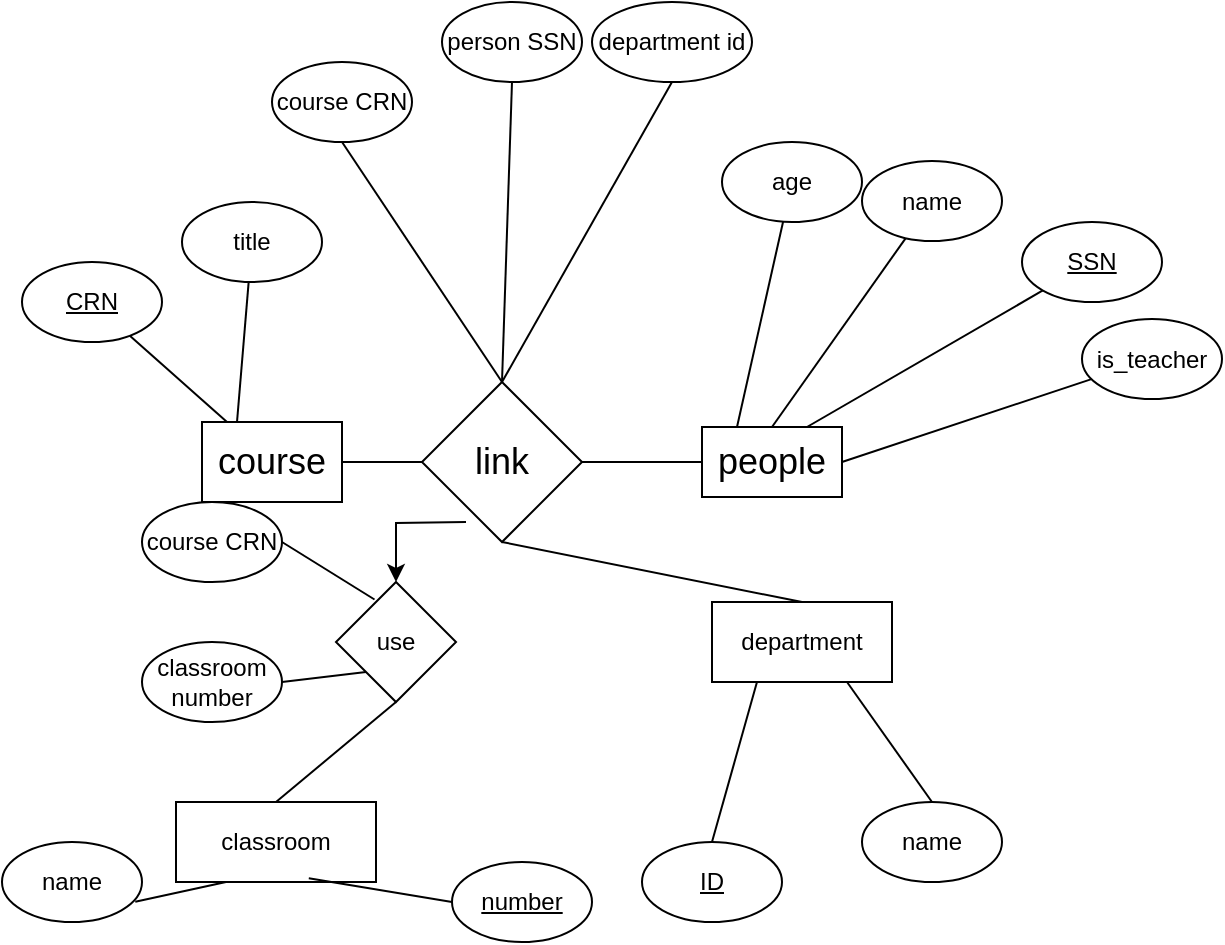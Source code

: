 <mxfile version="21.1.1" type="github">
  <diagram id="R2lEEEUBdFMjLlhIrx00" name="Page-1">
    <mxGraphModel dx="1077" dy="602" grid="1" gridSize="10" guides="1" tooltips="1" connect="1" arrows="1" fold="1" page="1" pageScale="1" pageWidth="850" pageHeight="1100" math="0" shadow="0" extFonts="Permanent Marker^https://fonts.googleapis.com/css?family=Permanent+Marker">
      <root>
        <mxCell id="0" />
        <mxCell id="1" parent="0" />
        <mxCell id="8nnuFxif18P1OOKrdfIk-3" value="" style="endArrow=none;html=1;rounded=0;startArrow=none;" parent="1" source="8nnuFxif18P1OOKrdfIk-2" target="8nnuFxif18P1OOKrdfIk-4" edge="1">
          <mxGeometry width="50" height="50" relative="1" as="geometry">
            <mxPoint x="220" y="300" as="sourcePoint" />
            <mxPoint x="190" y="260" as="targetPoint" />
          </mxGeometry>
        </mxCell>
        <mxCell id="8nnuFxif18P1OOKrdfIk-4" value="CRN" style="ellipse;whiteSpace=wrap;html=1;fontStyle=4" parent="1" vertex="1">
          <mxGeometry x="100" y="210" width="70" height="40" as="geometry" />
        </mxCell>
        <mxCell id="8nnuFxif18P1OOKrdfIk-5" value="" style="endArrow=none;html=1;rounded=0;" parent="1" target="8nnuFxif18P1OOKrdfIk-2" edge="1">
          <mxGeometry width="50" height="50" relative="1" as="geometry">
            <mxPoint x="220" y="300" as="sourcePoint" />
            <mxPoint x="155" y="246" as="targetPoint" />
          </mxGeometry>
        </mxCell>
        <mxCell id="PeKGD3bmNhUeoBJj6PHP-3" value="" style="edgeStyle=orthogonalEdgeStyle;rounded=0;orthogonalLoop=1;jettySize=auto;html=1;" edge="1" parent="1" target="PeKGD3bmNhUeoBJj6PHP-1">
          <mxGeometry relative="1" as="geometry">
            <mxPoint x="322" y="340.0" as="sourcePoint" />
          </mxGeometry>
        </mxCell>
        <mxCell id="8nnuFxif18P1OOKrdfIk-2" value="&lt;font style=&quot;font-size: 18px;&quot;&gt;course&lt;/font&gt;" style="rounded=0;whiteSpace=wrap;html=1;" parent="1" vertex="1">
          <mxGeometry x="190" y="290" width="70" height="40" as="geometry" />
        </mxCell>
        <mxCell id="8nnuFxif18P1OOKrdfIk-6" value="" style="endArrow=none;html=1;rounded=0;exitX=0.25;exitY=0;exitDx=0;exitDy=0;" parent="1" source="8nnuFxif18P1OOKrdfIk-2" target="8nnuFxif18P1OOKrdfIk-7" edge="1">
          <mxGeometry width="50" height="50" relative="1" as="geometry">
            <mxPoint x="400" y="420" as="sourcePoint" />
            <mxPoint x="230" y="220" as="targetPoint" />
          </mxGeometry>
        </mxCell>
        <mxCell id="8nnuFxif18P1OOKrdfIk-7" value="title" style="ellipse;whiteSpace=wrap;html=1;" parent="1" vertex="1">
          <mxGeometry x="180" y="180" width="70" height="40" as="geometry" />
        </mxCell>
        <mxCell id="8nnuFxif18P1OOKrdfIk-8" value="&lt;font style=&quot;font-size: 18px;&quot;&gt;link&lt;/font&gt;" style="rhombus;whiteSpace=wrap;html=1;" parent="1" vertex="1">
          <mxGeometry x="300" y="270" width="80" height="80" as="geometry" />
        </mxCell>
        <mxCell id="8nnuFxif18P1OOKrdfIk-9" value="" style="endArrow=none;html=1;rounded=0;exitX=1;exitY=0.5;exitDx=0;exitDy=0;entryX=0;entryY=0.5;entryDx=0;entryDy=0;" parent="1" source="8nnuFxif18P1OOKrdfIk-2" target="8nnuFxif18P1OOKrdfIk-8" edge="1">
          <mxGeometry width="50" height="50" relative="1" as="geometry">
            <mxPoint x="400" y="420" as="sourcePoint" />
            <mxPoint x="450" y="370" as="targetPoint" />
          </mxGeometry>
        </mxCell>
        <mxCell id="8nnuFxif18P1OOKrdfIk-10" value="" style="endArrow=none;html=1;rounded=0;entryX=1;entryY=0.5;entryDx=0;entryDy=0;exitX=0;exitY=0.5;exitDx=0;exitDy=0;" parent="1" source="8nnuFxif18P1OOKrdfIk-11" target="8nnuFxif18P1OOKrdfIk-8" edge="1">
          <mxGeometry width="50" height="50" relative="1" as="geometry">
            <mxPoint x="450" y="310" as="sourcePoint" />
            <mxPoint x="450" y="370" as="targetPoint" />
          </mxGeometry>
        </mxCell>
        <mxCell id="8nnuFxif18P1OOKrdfIk-11" value="&lt;font style=&quot;font-size: 18px;&quot;&gt;people&lt;/font&gt;" style="rounded=0;whiteSpace=wrap;html=1;" parent="1" vertex="1">
          <mxGeometry x="440" y="292.5" width="70" height="35" as="geometry" />
        </mxCell>
        <mxCell id="8nnuFxif18P1OOKrdfIk-13" value="department" style="rounded=0;whiteSpace=wrap;html=1;" parent="1" vertex="1">
          <mxGeometry x="445" y="380" width="90" height="40" as="geometry" />
        </mxCell>
        <mxCell id="8nnuFxif18P1OOKrdfIk-17" value="" style="endArrow=none;html=1;rounded=0;entryX=0.5;entryY=0;entryDx=0;entryDy=0;exitX=0.5;exitY=1;exitDx=0;exitDy=0;" parent="1" source="8nnuFxif18P1OOKrdfIk-8" target="8nnuFxif18P1OOKrdfIk-13" edge="1">
          <mxGeometry width="50" height="50" relative="1" as="geometry">
            <mxPoint x="340" y="470" as="sourcePoint" />
            <mxPoint x="390" y="420" as="targetPoint" />
          </mxGeometry>
        </mxCell>
        <mxCell id="8nnuFxif18P1OOKrdfIk-18" value="" style="endArrow=none;html=1;rounded=0;exitX=0.25;exitY=0;exitDx=0;exitDy=0;" parent="1" source="8nnuFxif18P1OOKrdfIk-11" target="8nnuFxif18P1OOKrdfIk-19" edge="1">
          <mxGeometry width="50" height="50" relative="1" as="geometry">
            <mxPoint x="500" y="280" as="sourcePoint" />
            <mxPoint x="470" y="222.5" as="targetPoint" />
          </mxGeometry>
        </mxCell>
        <mxCell id="8nnuFxif18P1OOKrdfIk-19" value="age" style="ellipse;whiteSpace=wrap;html=1;" parent="1" vertex="1">
          <mxGeometry x="450" y="150" width="70" height="40" as="geometry" />
        </mxCell>
        <mxCell id="8nnuFxif18P1OOKrdfIk-20" value="" style="endArrow=none;html=1;rounded=0;exitX=0.5;exitY=0;exitDx=0;exitDy=0;" parent="1" source="8nnuFxif18P1OOKrdfIk-11" target="8nnuFxif18P1OOKrdfIk-21" edge="1">
          <mxGeometry width="50" height="50" relative="1" as="geometry">
            <mxPoint x="558" y="270" as="sourcePoint" />
            <mxPoint x="570" y="199.5" as="targetPoint" />
          </mxGeometry>
        </mxCell>
        <mxCell id="8nnuFxif18P1OOKrdfIk-21" value="name" style="ellipse;whiteSpace=wrap;html=1;" parent="1" vertex="1">
          <mxGeometry x="520" y="159.5" width="70" height="40" as="geometry" />
        </mxCell>
        <mxCell id="8nnuFxif18P1OOKrdfIk-22" value="" style="endArrow=none;html=1;rounded=0;exitX=0.75;exitY=0;exitDx=0;exitDy=0;" parent="1" source="8nnuFxif18P1OOKrdfIk-11" target="8nnuFxif18P1OOKrdfIk-23" edge="1">
          <mxGeometry width="50" height="50" relative="1" as="geometry">
            <mxPoint x="638" y="300.5" as="sourcePoint" />
            <mxPoint x="650" y="230" as="targetPoint" />
          </mxGeometry>
        </mxCell>
        <mxCell id="8nnuFxif18P1OOKrdfIk-23" value="SSN" style="ellipse;whiteSpace=wrap;html=1;fontStyle=4" parent="1" vertex="1">
          <mxGeometry x="600" y="190" width="70" height="40" as="geometry" />
        </mxCell>
        <mxCell id="8nnuFxif18P1OOKrdfIk-24" value="ID" style="ellipse;whiteSpace=wrap;html=1;fontStyle=4" parent="1" vertex="1">
          <mxGeometry x="410" y="500" width="70" height="40" as="geometry" />
        </mxCell>
        <mxCell id="8nnuFxif18P1OOKrdfIk-25" value="" style="endArrow=none;html=1;rounded=0;exitX=0.5;exitY=0;exitDx=0;exitDy=0;entryX=0.25;entryY=1;entryDx=0;entryDy=0;" parent="1" source="8nnuFxif18P1OOKrdfIk-24" target="8nnuFxif18P1OOKrdfIk-13" edge="1">
          <mxGeometry width="50" height="50" relative="1" as="geometry">
            <mxPoint x="435" y="490" as="sourcePoint" />
            <mxPoint x="595" y="490" as="targetPoint" />
          </mxGeometry>
        </mxCell>
        <mxCell id="8nnuFxif18P1OOKrdfIk-26" value="name" style="ellipse;whiteSpace=wrap;html=1;" parent="1" vertex="1">
          <mxGeometry x="520" y="480" width="70" height="40" as="geometry" />
        </mxCell>
        <mxCell id="8nnuFxif18P1OOKrdfIk-27" value="" style="endArrow=none;html=1;rounded=0;entryX=0.75;entryY=1;entryDx=0;entryDy=0;exitX=0.5;exitY=0;exitDx=0;exitDy=0;" parent="1" source="8nnuFxif18P1OOKrdfIk-26" target="8nnuFxif18P1OOKrdfIk-13" edge="1">
          <mxGeometry width="50" height="50" relative="1" as="geometry">
            <mxPoint x="490" y="460" as="sourcePoint" />
            <mxPoint x="540" y="410" as="targetPoint" />
          </mxGeometry>
        </mxCell>
        <mxCell id="8nnuFxif18P1OOKrdfIk-28" value="" style="endArrow=none;html=1;rounded=0;entryX=0.5;entryY=0;entryDx=0;entryDy=0;exitX=0.5;exitY=1;exitDx=0;exitDy=0;" parent="1" source="8nnuFxif18P1OOKrdfIk-29" target="8nnuFxif18P1OOKrdfIk-8" edge="1">
          <mxGeometry width="50" height="50" relative="1" as="geometry">
            <mxPoint x="290" y="230" as="sourcePoint" />
            <mxPoint x="390" y="420" as="targetPoint" />
          </mxGeometry>
        </mxCell>
        <mxCell id="8nnuFxif18P1OOKrdfIk-29" value="course CRN" style="ellipse;whiteSpace=wrap;html=1;" parent="1" vertex="1">
          <mxGeometry x="225" y="110" width="70" height="40" as="geometry" />
        </mxCell>
        <mxCell id="8nnuFxif18P1OOKrdfIk-31" value="" style="endArrow=none;html=1;rounded=0;entryX=0.5;entryY=0;entryDx=0;entryDy=0;exitX=0.5;exitY=1;exitDx=0;exitDy=0;" parent="1" source="8nnuFxif18P1OOKrdfIk-32" target="8nnuFxif18P1OOKrdfIk-8" edge="1">
          <mxGeometry width="50" height="50" relative="1" as="geometry">
            <mxPoint x="390" y="219.5" as="sourcePoint" />
            <mxPoint x="440" y="259.5" as="targetPoint" />
          </mxGeometry>
        </mxCell>
        <mxCell id="8nnuFxif18P1OOKrdfIk-32" value="person SSN" style="ellipse;whiteSpace=wrap;html=1;" parent="1" vertex="1">
          <mxGeometry x="310" y="80" width="70" height="40" as="geometry" />
        </mxCell>
        <mxCell id="8nnuFxif18P1OOKrdfIk-34" value="" style="endArrow=none;html=1;rounded=0;exitX=1;exitY=0.5;exitDx=0;exitDy=0;" parent="1" source="8nnuFxif18P1OOKrdfIk-11" target="8nnuFxif18P1OOKrdfIk-35" edge="1">
          <mxGeometry width="50" height="50" relative="1" as="geometry">
            <mxPoint x="668" y="381.5" as="sourcePoint" />
            <mxPoint x="680" y="311" as="targetPoint" />
          </mxGeometry>
        </mxCell>
        <mxCell id="8nnuFxif18P1OOKrdfIk-35" value="is_teacher" style="ellipse;whiteSpace=wrap;html=1;" parent="1" vertex="1">
          <mxGeometry x="630" y="238.5" width="70" height="40" as="geometry" />
        </mxCell>
        <mxCell id="8nnuFxif18P1OOKrdfIk-38" value="" style="endArrow=none;html=1;rounded=0;entryX=0.5;entryY=0;entryDx=0;entryDy=0;exitX=0.5;exitY=1;exitDx=0;exitDy=0;" parent="1" source="8nnuFxif18P1OOKrdfIk-39" target="8nnuFxif18P1OOKrdfIk-8" edge="1">
          <mxGeometry width="50" height="50" relative="1" as="geometry">
            <mxPoint x="460" y="154.75" as="sourcePoint" />
            <mxPoint x="410" y="264.75" as="targetPoint" />
          </mxGeometry>
        </mxCell>
        <mxCell id="8nnuFxif18P1OOKrdfIk-39" value="department id" style="ellipse;whiteSpace=wrap;html=1;" parent="1" vertex="1">
          <mxGeometry x="385" y="80" width="80" height="40" as="geometry" />
        </mxCell>
        <mxCell id="8nnuFxif18P1OOKrdfIk-41" value="classroom" style="rounded=0;whiteSpace=wrap;html=1;" parent="1" vertex="1">
          <mxGeometry x="177" y="480" width="100" height="40" as="geometry" />
        </mxCell>
        <mxCell id="8nnuFxif18P1OOKrdfIk-42" value="name" style="ellipse;whiteSpace=wrap;html=1;" parent="1" vertex="1">
          <mxGeometry x="90" y="500" width="70" height="40" as="geometry" />
        </mxCell>
        <mxCell id="8nnuFxif18P1OOKrdfIk-43" value="" style="endArrow=none;html=1;rounded=0;exitX=0.952;exitY=0.747;exitDx=0;exitDy=0;entryX=0.25;entryY=1;entryDx=0;entryDy=0;exitPerimeter=0;" parent="1" source="8nnuFxif18P1OOKrdfIk-42" target="8nnuFxif18P1OOKrdfIk-41" edge="1">
          <mxGeometry width="50" height="50" relative="1" as="geometry">
            <mxPoint x="162" y="540" as="sourcePoint" />
            <mxPoint x="657" y="480" as="targetPoint" />
          </mxGeometry>
        </mxCell>
        <mxCell id="8nnuFxif18P1OOKrdfIk-44" value="&lt;u&gt;number&lt;/u&gt;" style="ellipse;whiteSpace=wrap;html=1;" parent="1" vertex="1">
          <mxGeometry x="315" y="510" width="70" height="40" as="geometry" />
        </mxCell>
        <mxCell id="8nnuFxif18P1OOKrdfIk-45" value="" style="endArrow=none;html=1;rounded=0;entryX=0.664;entryY=0.953;entryDx=0;entryDy=0;exitX=0;exitY=0.5;exitDx=0;exitDy=0;entryPerimeter=0;" parent="1" source="8nnuFxif18P1OOKrdfIk-44" target="8nnuFxif18P1OOKrdfIk-41" edge="1">
          <mxGeometry width="50" height="50" relative="1" as="geometry">
            <mxPoint x="282" y="550" as="sourcePoint" />
            <mxPoint x="597" y="500" as="targetPoint" />
          </mxGeometry>
        </mxCell>
        <mxCell id="8nnuFxif18P1OOKrdfIk-46" value="" style="endArrow=none;html=1;rounded=0;entryX=0.5;entryY=0;entryDx=0;entryDy=0;exitX=0.5;exitY=1;exitDx=0;exitDy=0;" parent="1" source="PeKGD3bmNhUeoBJj6PHP-1" target="8nnuFxif18P1OOKrdfIk-41" edge="1">
          <mxGeometry width="50" height="50" relative="1" as="geometry">
            <mxPoint x="257" y="410" as="sourcePoint" />
            <mxPoint x="487" y="420" as="targetPoint" />
          </mxGeometry>
        </mxCell>
        <mxCell id="PeKGD3bmNhUeoBJj6PHP-1" value="use" style="rhombus;whiteSpace=wrap;html=1;" vertex="1" parent="1">
          <mxGeometry x="257" y="370" width="60" height="60" as="geometry" />
        </mxCell>
        <mxCell id="PeKGD3bmNhUeoBJj6PHP-4" value="course CRN" style="ellipse;whiteSpace=wrap;html=1;" vertex="1" parent="1">
          <mxGeometry x="160" y="330" width="70" height="40" as="geometry" />
        </mxCell>
        <mxCell id="PeKGD3bmNhUeoBJj6PHP-5" value="" style="endArrow=none;html=1;rounded=0;exitX=0;exitY=1;exitDx=0;exitDy=0;entryX=1;entryY=0.5;entryDx=0;entryDy=0;" edge="1" parent="1" source="PeKGD3bmNhUeoBJj6PHP-1" target="PeKGD3bmNhUeoBJj6PHP-6">
          <mxGeometry width="50" height="50" relative="1" as="geometry">
            <mxPoint x="267" y="385.0" as="sourcePoint" />
            <mxPoint x="232" y="350" as="targetPoint" />
          </mxGeometry>
        </mxCell>
        <mxCell id="PeKGD3bmNhUeoBJj6PHP-6" value="classroom number" style="ellipse;whiteSpace=wrap;html=1;" vertex="1" parent="1">
          <mxGeometry x="160" y="400" width="70" height="40" as="geometry" />
        </mxCell>
        <mxCell id="PeKGD3bmNhUeoBJj6PHP-7" value="" style="endArrow=none;html=1;rounded=0;exitX=0.321;exitY=0.146;exitDx=0;exitDy=0;exitPerimeter=0;entryX=1;entryY=0.5;entryDx=0;entryDy=0;" edge="1" parent="1" source="PeKGD3bmNhUeoBJj6PHP-1" target="PeKGD3bmNhUeoBJj6PHP-4">
          <mxGeometry width="50" height="50" relative="1" as="geometry">
            <mxPoint x="277" y="395" as="sourcePoint" />
            <mxPoint x="242" y="360" as="targetPoint" />
          </mxGeometry>
        </mxCell>
      </root>
    </mxGraphModel>
  </diagram>
</mxfile>
